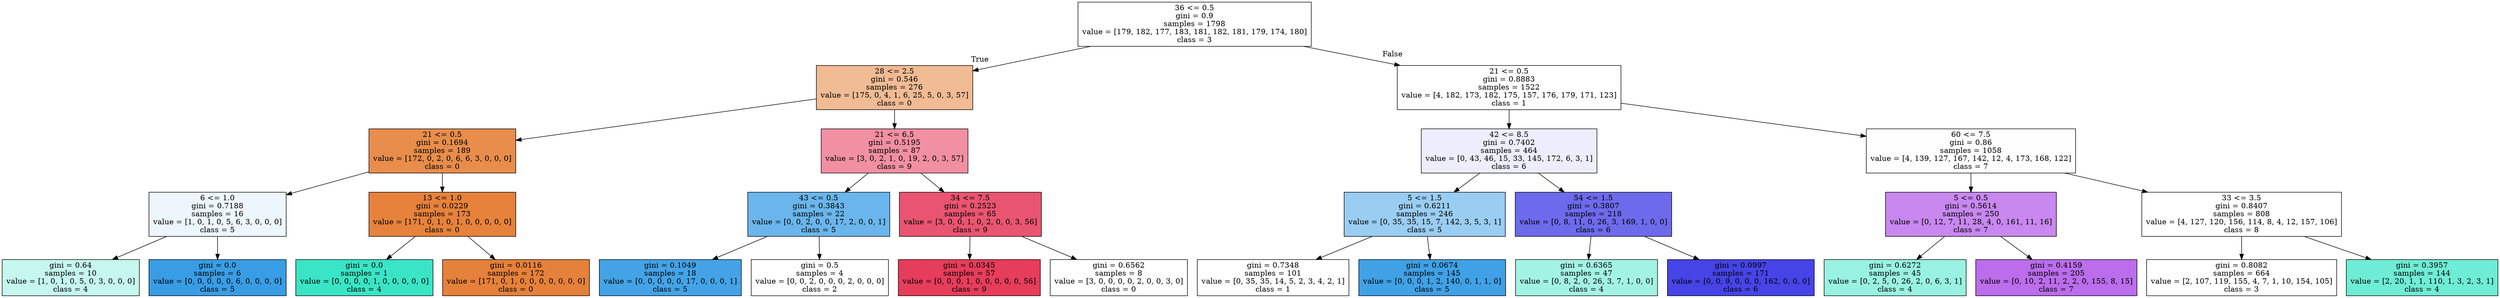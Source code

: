 digraph Tree {
node [shape=box, style="filled", color="black"] ;
graph [ranksep=equally, splines=polyline] ;
0 [label="36 <= 0.5\ngini = 0.9\nsamples = 1798\nvalue = [179, 182, 177, 183, 181, 182, 181, 179, 174, 180]\nclass = 3", fillcolor="#39e55e00"] ;
1 [label="28 <= 2.5\ngini = 0.546\nsamples = 276\nvalue = [175, 0, 4, 1, 6, 25, 5, 0, 3, 57]\nclass = 0", fillcolor="#e5813989"] ;
0 -> 1 [labeldistance=2.5, labelangle=45, headlabel="True"] ;
2 [label="21 <= 0.5\ngini = 0.1694\nsamples = 189\nvalue = [172, 0, 2, 0, 6, 6, 3, 0, 0, 0]\nclass = 0", fillcolor="#e58139e7"] ;
1 -> 2 ;
3 [label="6 <= 1.0\ngini = 0.7188\nsamples = 16\nvalue = [1, 0, 1, 0, 5, 6, 3, 0, 0, 0]\nclass = 5", fillcolor="#399de517"] ;
2 -> 3 ;
4 [label="gini = 0.64\nsamples = 10\nvalue = [1, 0, 1, 0, 5, 0, 3, 0, 0, 0]\nclass = 4", fillcolor="#39e5c549"] ;
3 -> 4 ;
5 [label="gini = 0.0\nsamples = 6\nvalue = [0, 0, 0, 0, 0, 6, 0, 0, 0, 0]\nclass = 5", fillcolor="#399de5ff"] ;
3 -> 5 ;
6 [label="13 <= 1.0\ngini = 0.0229\nsamples = 173\nvalue = [171, 0, 1, 0, 1, 0, 0, 0, 0, 0]\nclass = 0", fillcolor="#e58139fc"] ;
2 -> 6 ;
7 [label="gini = 0.0\nsamples = 1\nvalue = [0, 0, 0, 0, 1, 0, 0, 0, 0, 0]\nclass = 4", fillcolor="#39e5c5ff"] ;
6 -> 7 ;
8 [label="gini = 0.0116\nsamples = 172\nvalue = [171, 0, 1, 0, 0, 0, 0, 0, 0, 0]\nclass = 0", fillcolor="#e58139fe"] ;
6 -> 8 ;
9 [label="21 <= 6.5\ngini = 0.5195\nsamples = 87\nvalue = [3, 0, 2, 1, 0, 19, 2, 0, 3, 57]\nclass = 9", fillcolor="#e539588e"] ;
1 -> 9 ;
10 [label="43 <= 0.5\ngini = 0.3843\nsamples = 22\nvalue = [0, 0, 2, 0, 0, 17, 2, 0, 0, 1]\nclass = 5", fillcolor="#399de5bf"] ;
9 -> 10 ;
11 [label="gini = 0.1049\nsamples = 18\nvalue = [0, 0, 0, 0, 0, 17, 0, 0, 0, 1]\nclass = 5", fillcolor="#399de5f0"] ;
10 -> 11 ;
12 [label="gini = 0.5\nsamples = 4\nvalue = [0, 0, 2, 0, 0, 0, 2, 0, 0, 0]\nclass = 2", fillcolor="#7be53900"] ;
10 -> 12 ;
13 [label="34 <= 7.5\ngini = 0.2523\nsamples = 65\nvalue = [3, 0, 0, 1, 0, 2, 0, 0, 3, 56]\nclass = 9", fillcolor="#e53958da"] ;
9 -> 13 ;
14 [label="gini = 0.0345\nsamples = 57\nvalue = [0, 0, 0, 1, 0, 0, 0, 0, 0, 56]\nclass = 9", fillcolor="#e53958fa"] ;
13 -> 14 ;
15 [label="gini = 0.6562\nsamples = 8\nvalue = [3, 0, 0, 0, 0, 2, 0, 0, 3, 0]\nclass = 0", fillcolor="#e5813900"] ;
13 -> 15 ;
16 [label="21 <= 0.5\ngini = 0.8883\nsamples = 1522\nvalue = [4, 182, 173, 182, 175, 157, 176, 179, 171, 123]\nclass = 1", fillcolor="#e2e53900"] ;
0 -> 16 [labeldistance=2.5, labelangle=-45, headlabel="False"] ;
17 [label="42 <= 8.5\ngini = 0.7402\nsamples = 464\nvalue = [0, 43, 46, 15, 33, 145, 172, 6, 3, 1]\nclass = 6", fillcolor="#3c39e516"] ;
16 -> 17 ;
18 [label="5 <= 1.5\ngini = 0.6211\nsamples = 246\nvalue = [0, 35, 35, 15, 7, 142, 3, 5, 3, 1]\nclass = 5", fillcolor="#399de581"] ;
17 -> 18 ;
19 [label="gini = 0.7348\nsamples = 101\nvalue = [0, 35, 35, 14, 5, 2, 3, 4, 2, 1]\nclass = 1", fillcolor="#e2e53900"] ;
18 -> 19 ;
20 [label="gini = 0.0674\nsamples = 145\nvalue = [0, 0, 0, 1, 2, 140, 0, 1, 1, 0]\nclass = 5", fillcolor="#399de5f6"] ;
18 -> 20 ;
21 [label="54 <= 1.5\ngini = 0.3807\nsamples = 218\nvalue = [0, 8, 11, 0, 26, 3, 169, 1, 0, 0]\nclass = 6", fillcolor="#3c39e5be"] ;
17 -> 21 ;
22 [label="gini = 0.6365\nsamples = 47\nvalue = [0, 8, 2, 0, 26, 3, 7, 1, 0, 0]\nclass = 4", fillcolor="#39e5c576"] ;
21 -> 22 ;
23 [label="gini = 0.0997\nsamples = 171\nvalue = [0, 0, 9, 0, 0, 0, 162, 0, 0, 0]\nclass = 6", fillcolor="#3c39e5f1"] ;
21 -> 23 ;
24 [label="60 <= 7.5\ngini = 0.86\nsamples = 1058\nvalue = [4, 139, 127, 167, 142, 12, 4, 173, 168, 122]\nclass = 7", fillcolor="#a339e501"] ;
16 -> 24 ;
25 [label="5 <= 0.5\ngini = 0.5614\nsamples = 250\nvalue = [0, 12, 7, 11, 28, 4, 0, 161, 11, 16]\nclass = 7", fillcolor="#a339e599"] ;
24 -> 25 ;
26 [label="gini = 0.6272\nsamples = 45\nvalue = [0, 2, 5, 0, 26, 2, 0, 6, 3, 1]\nclass = 4", fillcolor="#39e5c583"] ;
25 -> 26 ;
27 [label="gini = 0.4159\nsamples = 205\nvalue = [0, 10, 2, 11, 2, 2, 0, 155, 8, 15]\nclass = 7", fillcolor="#a339e5bc"] ;
25 -> 27 ;
28 [label="33 <= 3.5\ngini = 0.8407\nsamples = 808\nvalue = [4, 127, 120, 156, 114, 8, 4, 12, 157, 106]\nclass = 8", fillcolor="#e539c000"] ;
24 -> 28 ;
29 [label="gini = 0.8082\nsamples = 664\nvalue = [2, 107, 119, 155, 4, 7, 1, 10, 154, 105]\nclass = 3", fillcolor="#39e55e00"] ;
28 -> 29 ;
30 [label="gini = 0.3957\nsamples = 144\nvalue = [2, 20, 1, 1, 110, 1, 3, 2, 3, 1]\nclass = 4", fillcolor="#39e5c5b9"] ;
28 -> 30 ;
{rank=same ; 0} ;
{rank=same ; 1; 16} ;
{rank=same ; 2; 9; 17; 24} ;
{rank=same ; 3; 6; 10; 13; 18; 21; 25; 28} ;
{rank=same ; 4; 5; 7; 8; 11; 12; 14; 15; 19; 20; 22; 23; 26; 27; 29; 30} ;
}